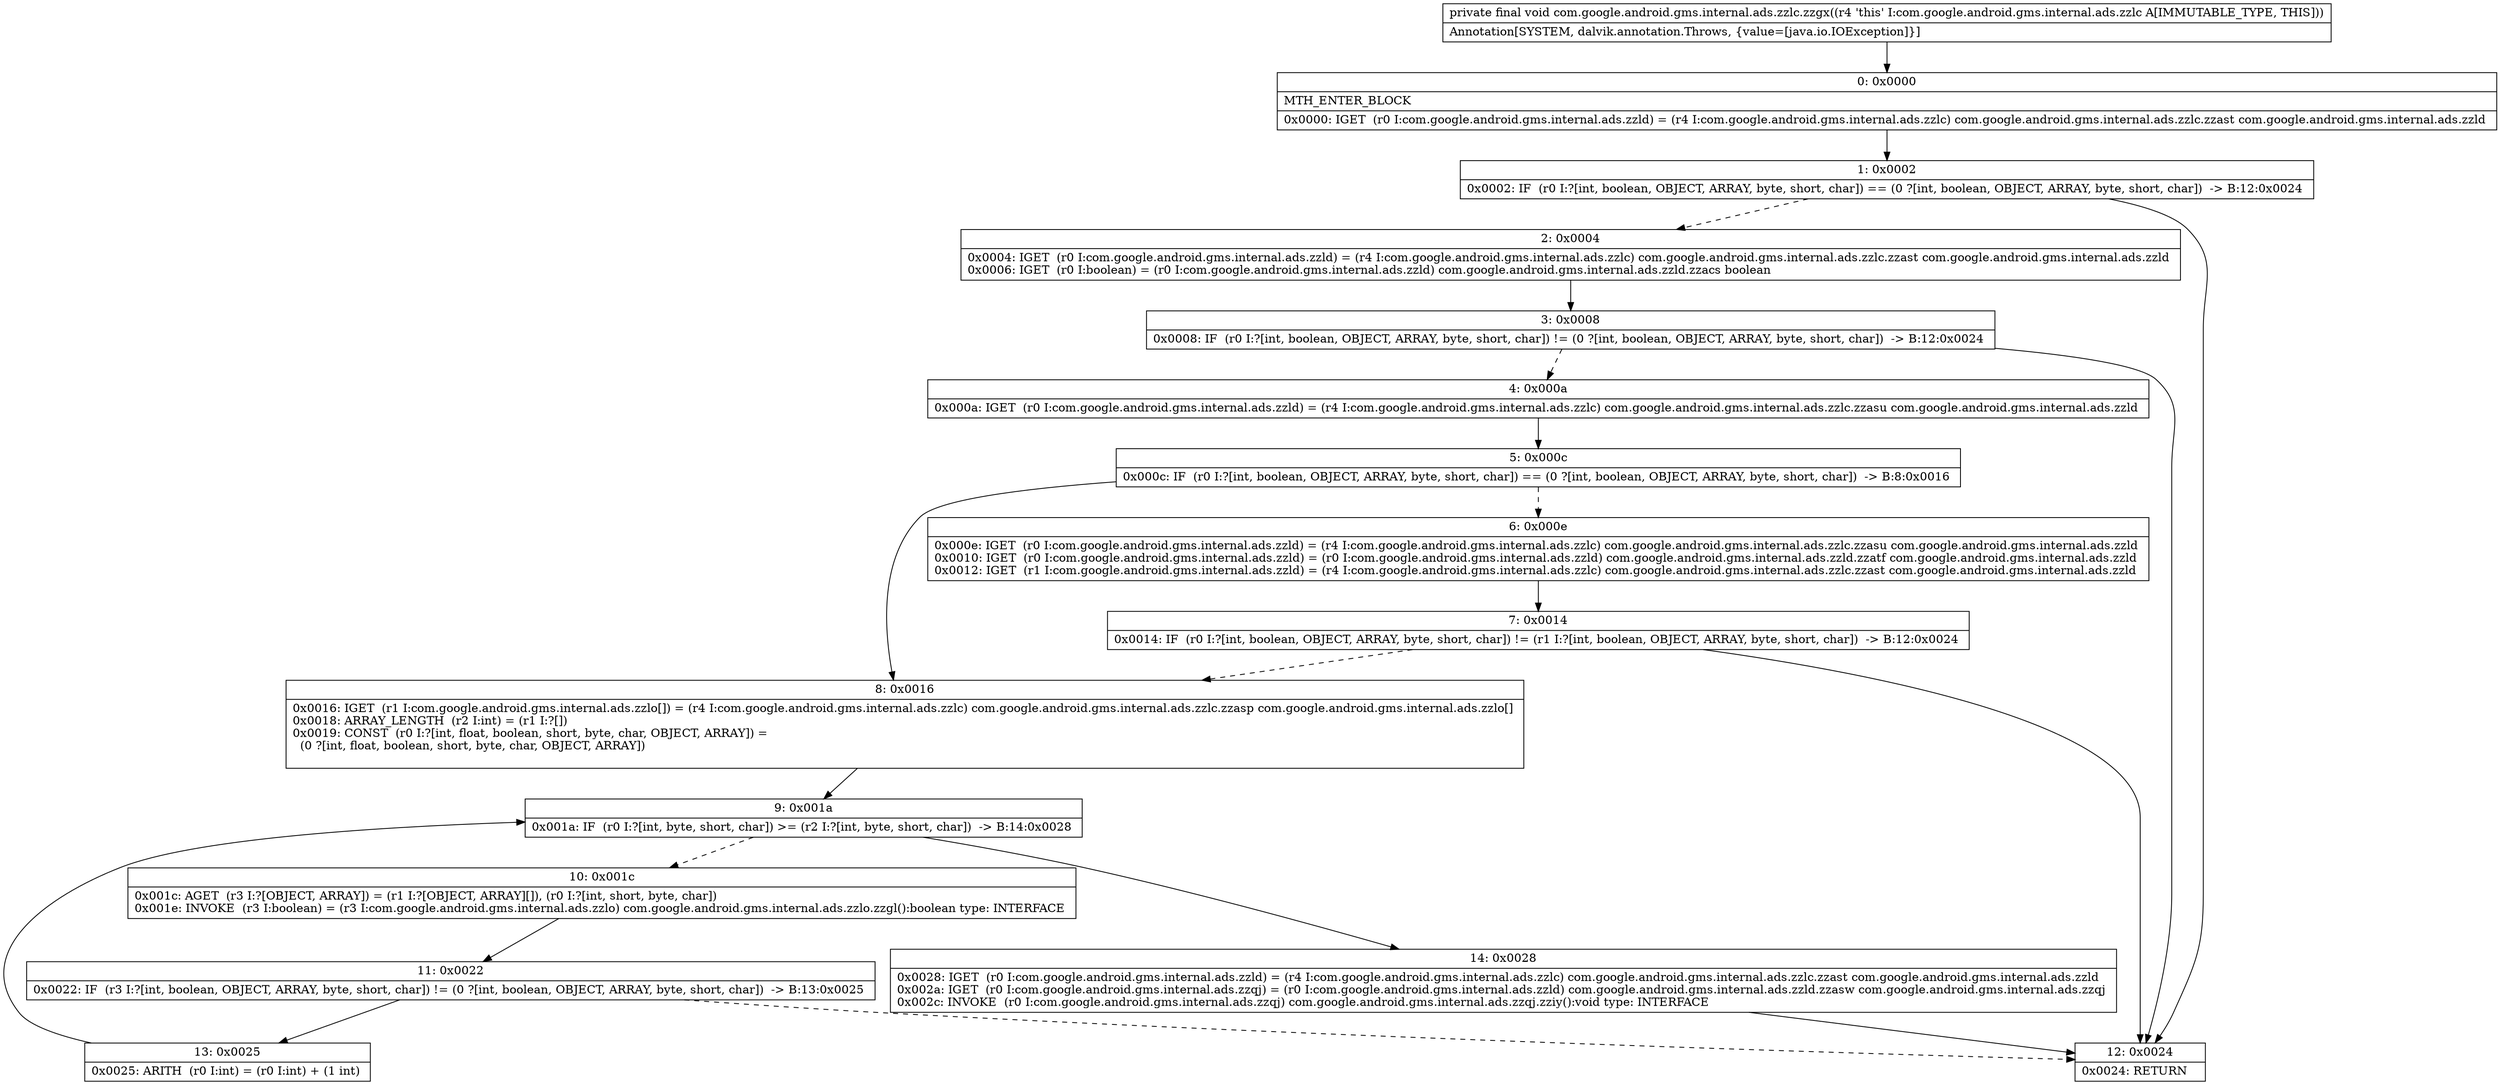 digraph "CFG forcom.google.android.gms.internal.ads.zzlc.zzgx()V" {
Node_0 [shape=record,label="{0\:\ 0x0000|MTH_ENTER_BLOCK\l|0x0000: IGET  (r0 I:com.google.android.gms.internal.ads.zzld) = (r4 I:com.google.android.gms.internal.ads.zzlc) com.google.android.gms.internal.ads.zzlc.zzast com.google.android.gms.internal.ads.zzld \l}"];
Node_1 [shape=record,label="{1\:\ 0x0002|0x0002: IF  (r0 I:?[int, boolean, OBJECT, ARRAY, byte, short, char]) == (0 ?[int, boolean, OBJECT, ARRAY, byte, short, char])  \-\> B:12:0x0024 \l}"];
Node_2 [shape=record,label="{2\:\ 0x0004|0x0004: IGET  (r0 I:com.google.android.gms.internal.ads.zzld) = (r4 I:com.google.android.gms.internal.ads.zzlc) com.google.android.gms.internal.ads.zzlc.zzast com.google.android.gms.internal.ads.zzld \l0x0006: IGET  (r0 I:boolean) = (r0 I:com.google.android.gms.internal.ads.zzld) com.google.android.gms.internal.ads.zzld.zzacs boolean \l}"];
Node_3 [shape=record,label="{3\:\ 0x0008|0x0008: IF  (r0 I:?[int, boolean, OBJECT, ARRAY, byte, short, char]) != (0 ?[int, boolean, OBJECT, ARRAY, byte, short, char])  \-\> B:12:0x0024 \l}"];
Node_4 [shape=record,label="{4\:\ 0x000a|0x000a: IGET  (r0 I:com.google.android.gms.internal.ads.zzld) = (r4 I:com.google.android.gms.internal.ads.zzlc) com.google.android.gms.internal.ads.zzlc.zzasu com.google.android.gms.internal.ads.zzld \l}"];
Node_5 [shape=record,label="{5\:\ 0x000c|0x000c: IF  (r0 I:?[int, boolean, OBJECT, ARRAY, byte, short, char]) == (0 ?[int, boolean, OBJECT, ARRAY, byte, short, char])  \-\> B:8:0x0016 \l}"];
Node_6 [shape=record,label="{6\:\ 0x000e|0x000e: IGET  (r0 I:com.google.android.gms.internal.ads.zzld) = (r4 I:com.google.android.gms.internal.ads.zzlc) com.google.android.gms.internal.ads.zzlc.zzasu com.google.android.gms.internal.ads.zzld \l0x0010: IGET  (r0 I:com.google.android.gms.internal.ads.zzld) = (r0 I:com.google.android.gms.internal.ads.zzld) com.google.android.gms.internal.ads.zzld.zzatf com.google.android.gms.internal.ads.zzld \l0x0012: IGET  (r1 I:com.google.android.gms.internal.ads.zzld) = (r4 I:com.google.android.gms.internal.ads.zzlc) com.google.android.gms.internal.ads.zzlc.zzast com.google.android.gms.internal.ads.zzld \l}"];
Node_7 [shape=record,label="{7\:\ 0x0014|0x0014: IF  (r0 I:?[int, boolean, OBJECT, ARRAY, byte, short, char]) != (r1 I:?[int, boolean, OBJECT, ARRAY, byte, short, char])  \-\> B:12:0x0024 \l}"];
Node_8 [shape=record,label="{8\:\ 0x0016|0x0016: IGET  (r1 I:com.google.android.gms.internal.ads.zzlo[]) = (r4 I:com.google.android.gms.internal.ads.zzlc) com.google.android.gms.internal.ads.zzlc.zzasp com.google.android.gms.internal.ads.zzlo[] \l0x0018: ARRAY_LENGTH  (r2 I:int) = (r1 I:?[]) \l0x0019: CONST  (r0 I:?[int, float, boolean, short, byte, char, OBJECT, ARRAY]) = \l  (0 ?[int, float, boolean, short, byte, char, OBJECT, ARRAY])\l \l}"];
Node_9 [shape=record,label="{9\:\ 0x001a|0x001a: IF  (r0 I:?[int, byte, short, char]) \>= (r2 I:?[int, byte, short, char])  \-\> B:14:0x0028 \l}"];
Node_10 [shape=record,label="{10\:\ 0x001c|0x001c: AGET  (r3 I:?[OBJECT, ARRAY]) = (r1 I:?[OBJECT, ARRAY][]), (r0 I:?[int, short, byte, char]) \l0x001e: INVOKE  (r3 I:boolean) = (r3 I:com.google.android.gms.internal.ads.zzlo) com.google.android.gms.internal.ads.zzlo.zzgl():boolean type: INTERFACE \l}"];
Node_11 [shape=record,label="{11\:\ 0x0022|0x0022: IF  (r3 I:?[int, boolean, OBJECT, ARRAY, byte, short, char]) != (0 ?[int, boolean, OBJECT, ARRAY, byte, short, char])  \-\> B:13:0x0025 \l}"];
Node_12 [shape=record,label="{12\:\ 0x0024|0x0024: RETURN   \l}"];
Node_13 [shape=record,label="{13\:\ 0x0025|0x0025: ARITH  (r0 I:int) = (r0 I:int) + (1 int) \l}"];
Node_14 [shape=record,label="{14\:\ 0x0028|0x0028: IGET  (r0 I:com.google.android.gms.internal.ads.zzld) = (r4 I:com.google.android.gms.internal.ads.zzlc) com.google.android.gms.internal.ads.zzlc.zzast com.google.android.gms.internal.ads.zzld \l0x002a: IGET  (r0 I:com.google.android.gms.internal.ads.zzqj) = (r0 I:com.google.android.gms.internal.ads.zzld) com.google.android.gms.internal.ads.zzld.zzasw com.google.android.gms.internal.ads.zzqj \l0x002c: INVOKE  (r0 I:com.google.android.gms.internal.ads.zzqj) com.google.android.gms.internal.ads.zzqj.zziy():void type: INTERFACE \l}"];
MethodNode[shape=record,label="{private final void com.google.android.gms.internal.ads.zzlc.zzgx((r4 'this' I:com.google.android.gms.internal.ads.zzlc A[IMMUTABLE_TYPE, THIS]))  | Annotation[SYSTEM, dalvik.annotation.Throws, \{value=[java.io.IOException]\}]\l}"];
MethodNode -> Node_0;
Node_0 -> Node_1;
Node_1 -> Node_2[style=dashed];
Node_1 -> Node_12;
Node_2 -> Node_3;
Node_3 -> Node_4[style=dashed];
Node_3 -> Node_12;
Node_4 -> Node_5;
Node_5 -> Node_6[style=dashed];
Node_5 -> Node_8;
Node_6 -> Node_7;
Node_7 -> Node_8[style=dashed];
Node_7 -> Node_12;
Node_8 -> Node_9;
Node_9 -> Node_10[style=dashed];
Node_9 -> Node_14;
Node_10 -> Node_11;
Node_11 -> Node_12[style=dashed];
Node_11 -> Node_13;
Node_13 -> Node_9;
Node_14 -> Node_12;
}

